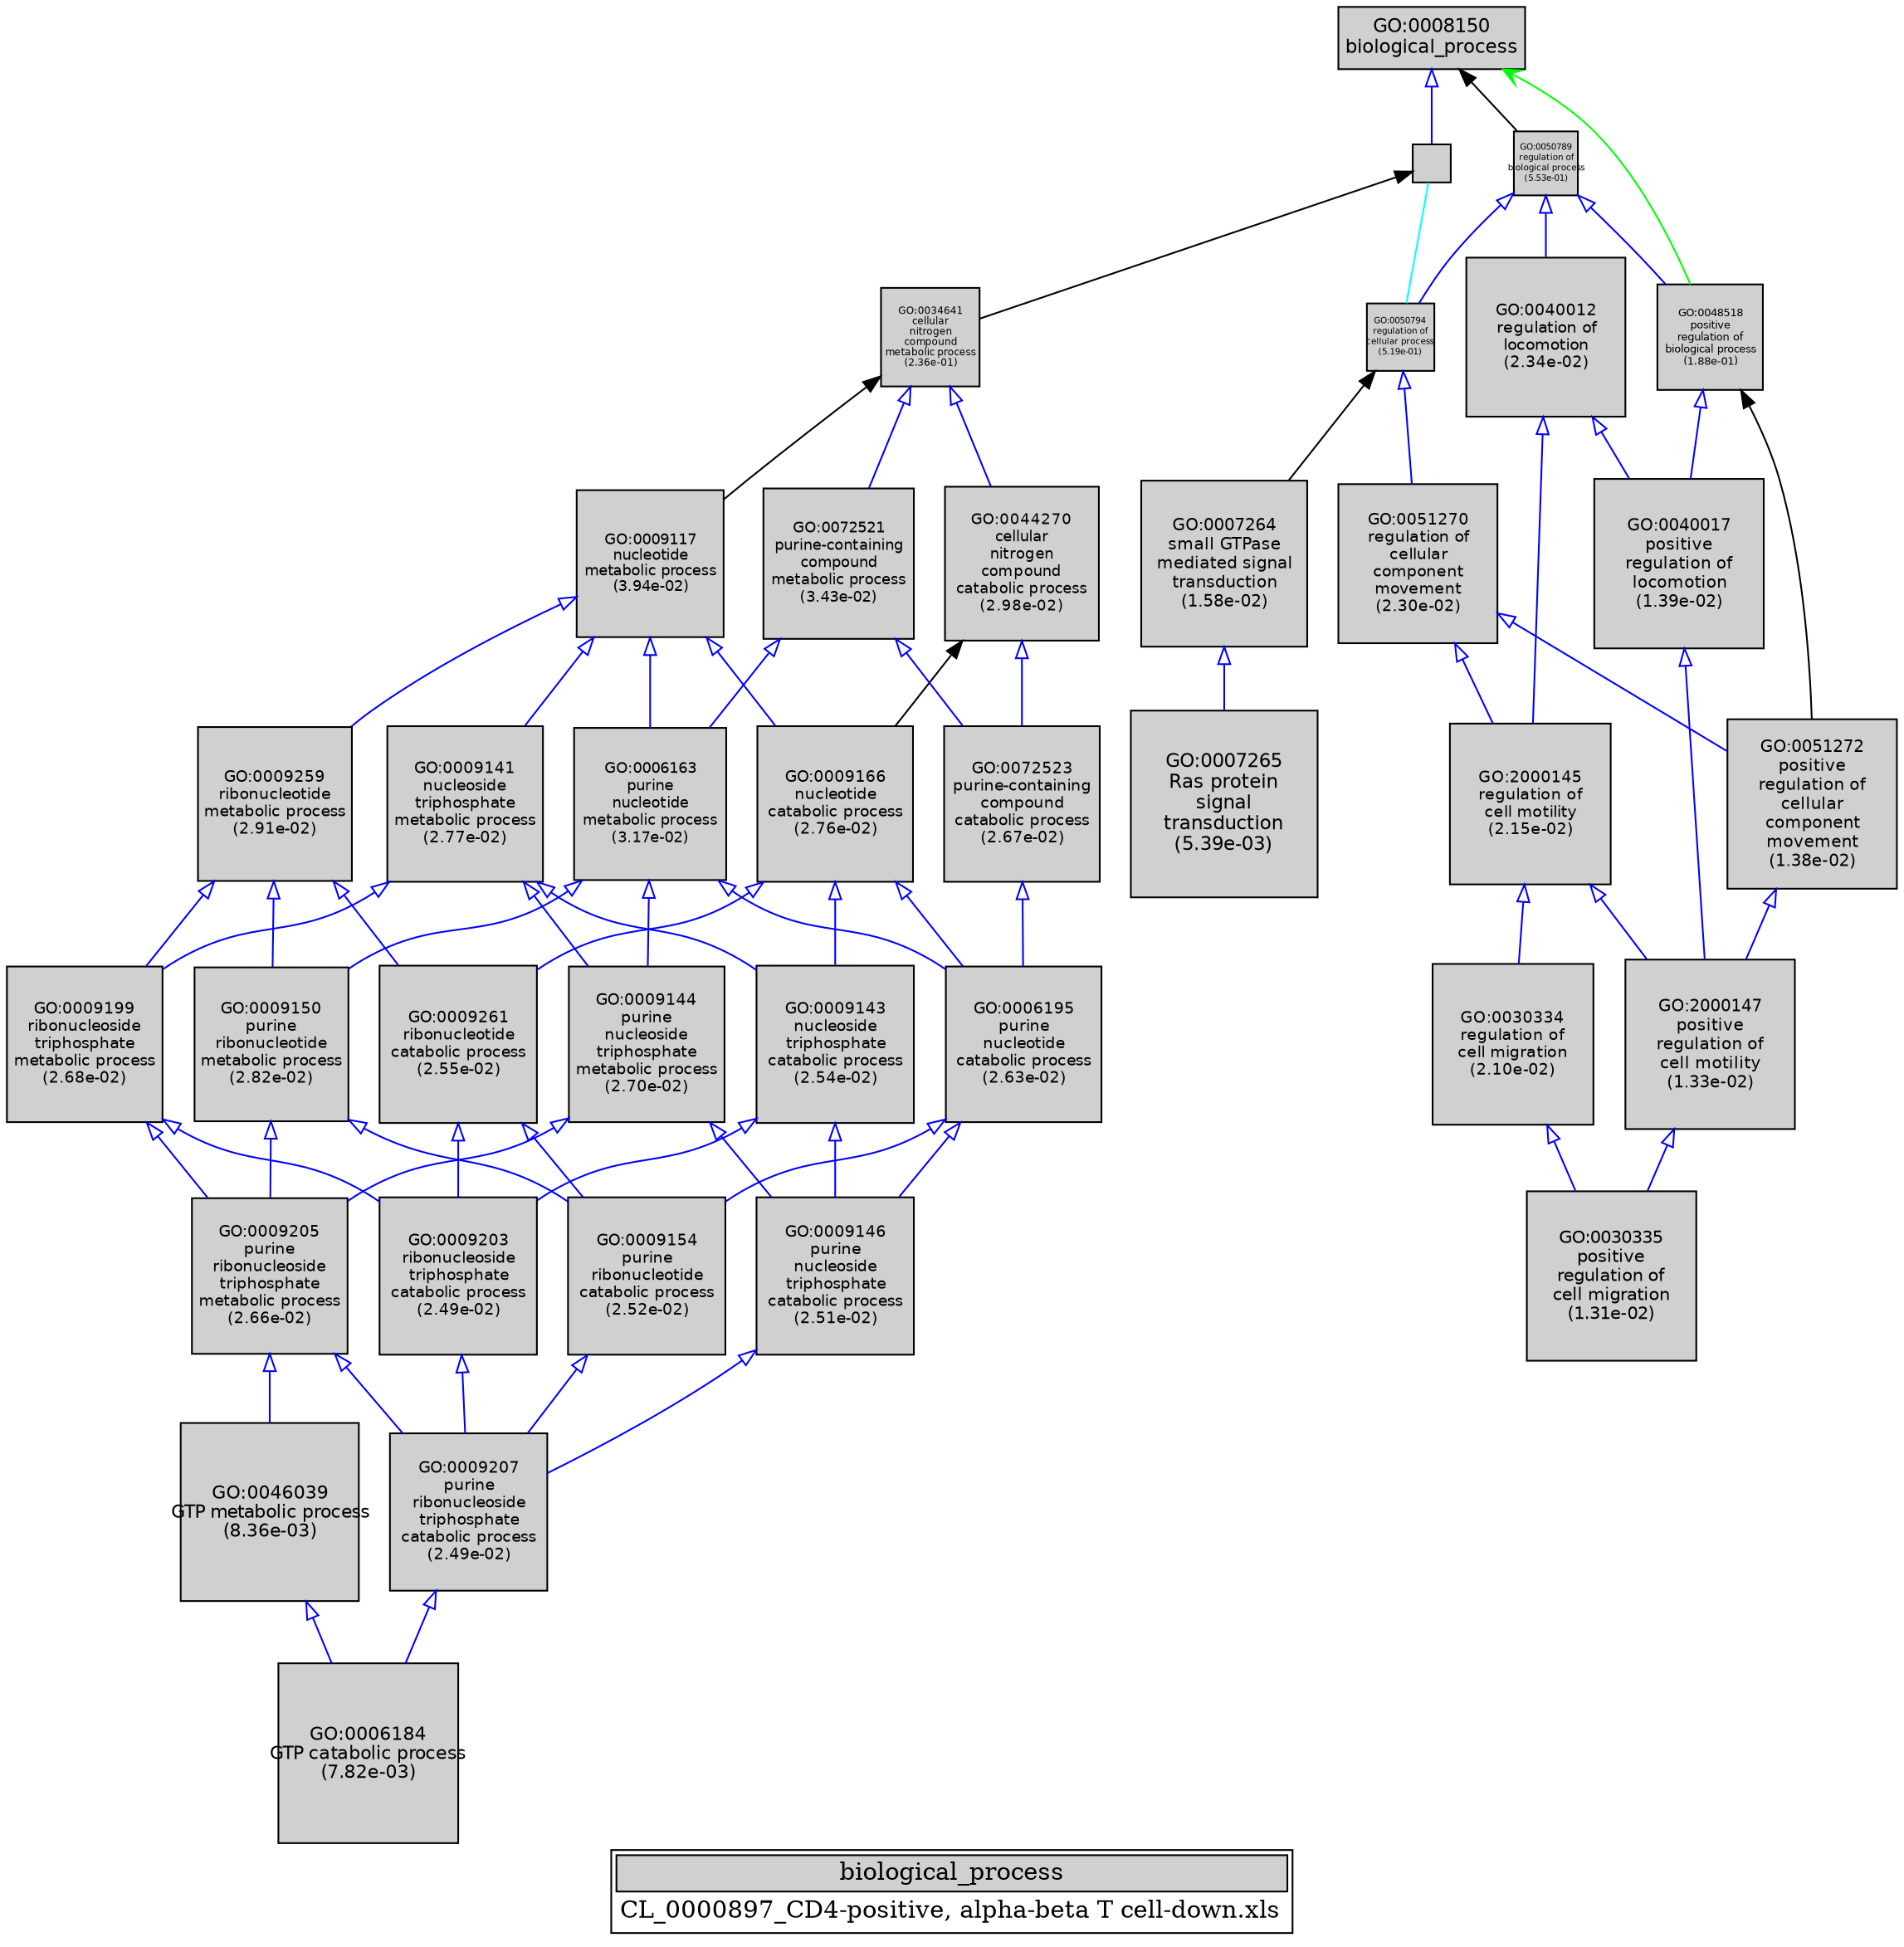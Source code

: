 digraph "biological_process" {
graph [ bgcolor = "#FFFFFF", label = <<TABLE COLOR="black" BGCOLOR="white"><TR><TD COLSPAN="2" BGCOLOR="#D0D0D0"><FONT COLOR="black">biological_process</FONT></TD></TR><TR><TD BORDER="0">CL_0000897_CD4-positive, alpha-beta T cell-down.xls</TD></TR></TABLE>> ];
node [ fontname = "Helvetica" ];

subgraph "nodes" {

node [ style = "filled", fixedsize = "true", width = 1, shape = "box", fontsize = 9, fillcolor = "#D0D0D0", fontcolor = "black", color = "black" ];

"GO:0009987" [ URL = "#GO:0009987", label = "", width = 0.30608408274, shape = "box", height = 0.30608408274 ];
"GO:0072523" [ URL = "#GO:0072523", label = <<TABLE BORDER="0"><TR><TD>GO:0072523<BR/>purine-containing<BR/>compound<BR/>catabolic process<BR/>(2.67e-02)</TD></TR></TABLE>>, width = 1.25063305373, shape = "box", fontsize = 9.00455798686, height = 1.25063305373 ];
"GO:0051272" [ URL = "#GO:0051272", label = <<TABLE BORDER="0"><TR><TD>GO:0051272<BR/>positive<BR/>regulation of<BR/>cellular<BR/>component<BR/>movement<BR/>(1.38e-02)</TD></TR></TABLE>>, width = 1.35884059392, shape = "box", fontsize = 9.78365227621, height = 1.35884059392 ];
"GO:0009141" [ URL = "#GO:0009141", label = <<TABLE BORDER="0"><TR><TD>GO:0009141<BR/>nucleoside<BR/>triphosphate<BR/>metabolic process<BR/>(2.77e-02)</TD></TR></TABLE>>, width = 1.24424208411, shape = "box", fontsize = 8.95854300558, height = 1.24424208411 ];
"GO:0048518" [ URL = "#GO:0048518", label = <<TABLE BORDER="0"><TR><TD>GO:0048518<BR/>positive<BR/>regulation of<BR/>biological process<BR/>(1.88e-01)</TD></TR></TABLE>>, width = 0.851883295851, shape = "box", fontsize = 6.13355973013, height = 0.851883295851 ];
"GO:0009154" [ URL = "#GO:0009154", label = <<TABLE BORDER="0"><TR><TD>GO:0009154<BR/>purine<BR/>ribonucleotide<BR/>catabolic process<BR/>(2.52e-02)</TD></TR></TABLE>>, width = 1.26039522429, shape = "box", fontsize = 9.07484561489, height = 1.26039522429 ];
"GO:0030334" [ URL = "#GO:0030334", label = <<TABLE BORDER="0"><TR><TD>GO:0030334<BR/>regulation of<BR/>cell migration<BR/>(2.10e-02)</TD></TR></TABLE>>, width = 1.2913966434, shape = "box", fontsize = 9.29805583251, height = 1.2913966434 ];
"GO:0040017" [ URL = "#GO:0040017", label = <<TABLE BORDER="0"><TR><TD>GO:0040017<BR/>positive<BR/>regulation of<BR/>locomotion<BR/>(1.39e-02)</TD></TR></TABLE>>, width = 1.35807247031, shape = "box", fontsize = 9.77812178621, height = 1.35807247031 ];
"GO:0009207" [ URL = "#GO:0009207", label = <<TABLE BORDER="0"><TR><TD>GO:0009207<BR/>purine<BR/>ribonucleoside<BR/>triphosphate<BR/>catabolic process<BR/>(2.49e-02)</TD></TR></TABLE>>, width = 1.26268295478, shape = "box", fontsize = 9.09131727444, height = 1.26268295478 ];
"GO:0030335" [ URL = "#GO:0030335", label = <<TABLE BORDER="0"><TR><TD>GO:0030335<BR/>positive<BR/>regulation of<BR/>cell migration<BR/>(1.31e-02)</TD></TR></TABLE>>, width = 1.3667096771, shape = "box", fontsize = 9.84030967515, height = 1.3667096771 ];
"GO:0044270" [ URL = "#GO:0044270", label = <<TABLE BORDER="0"><TR><TD>GO:0044270<BR/>cellular<BR/>nitrogen<BR/>compound<BR/>catabolic process<BR/>(2.98e-02)</TD></TR></TABLE>>, width = 1.2312529184, shape = "box", fontsize = 8.8650210125, height = 1.2312529184 ];
"GO:0009146" [ URL = "#GO:0009146", label = <<TABLE BORDER="0"><TR><TD>GO:0009146<BR/>purine<BR/>nucleoside<BR/>triphosphate<BR/>catabolic process<BR/>(2.51e-02)</TD></TR></TABLE>>, width = 1.26130712218, shape = "box", fontsize = 9.08141127966, height = 1.26130712218 ];
"GO:0008150" [ URL = "#GO:0008150", label = <<TABLE BORDER="0"><TR><TD>GO:0008150<BR/>biological_process</TD></TR></TABLE>>, width = 1.5, shape = "box", fontsize = 10.8 ];
"GO:0050794" [ URL = "#GO:0050794", label = <<TABLE BORDER="0"><TR><TD>GO:0050794<BR/>regulation of<BR/>cellular process<BR/>(5.19e-01)</TD></TR></TABLE>>, width = 0.539822154608, shape = "box", fontsize = 5.0, height = 0.539822154608 ];
"GO:0040012" [ URL = "#GO:0040012", label = <<TABLE BORDER="0"><TR><TD>GO:0040012<BR/>regulation of<BR/>locomotion<BR/>(2.34e-02)</TD></TR></TABLE>>, width = 1.27259462116, shape = "box", fontsize = 9.16268127233, height = 1.27259462116 ];
"GO:0007265" [ URL = "#GO:0007265", label = <<TABLE BORDER="0"><TR><TD>GO:0007265<BR/>Ras protein<BR/>signal<BR/>transduction<BR/>(5.39e-03)</TD></TR></TABLE>>, width = 1.5, shape = "box", fontsize = 10.8, height = 1.5 ];
"GO:0034641" [ URL = "#GO:0034641", label = <<TABLE BORDER="0"><TR><TD>GO:0034641<BR/>cellular<BR/>nitrogen<BR/>compound<BR/>metabolic process<BR/>(2.36e-01)</TD></TR></TABLE>>, width = 0.793131586053, shape = "box", fontsize = 5.71054741958, height = 0.793131586053 ];
"GO:0009117" [ URL = "#GO:0009117", label = <<TABLE BORDER="0"><TR><TD>GO:0009117<BR/>nucleotide<BR/>metabolic process<BR/>(3.94e-02)</TD></TR></TABLE>>, width = 1.18183839694, shape = "box", fontsize = 8.50923645798, height = 1.18183839694 ];
"GO:0051270" [ URL = "#GO:0051270", label = <<TABLE BORDER="0"><TR><TD>GO:0051270<BR/>regulation of<BR/>cellular<BR/>component<BR/>movement<BR/>(2.30e-02)</TD></TR></TABLE>>, width = 1.27552174886, shape = "box", fontsize = 9.18375659181, height = 1.27552174886 ];
"GO:0006184" [ URL = "#GO:0006184", label = <<TABLE BORDER="0"><TR><TD>GO:0006184<BR/>GTP catabolic process<BR/>(7.82e-03)</TD></TR></TABLE>>, width = 1.44590816264, shape = "box", fontsize = 10.410538771, height = 1.44590816264 ];
"GO:0009150" [ URL = "#GO:0009150", label = <<TABLE BORDER="0"><TR><TD>GO:0009150<BR/>purine<BR/>ribonucleotide<BR/>metabolic process<BR/>(2.82e-02)</TD></TR></TABLE>>, width = 1.24091534104, shape = "box", fontsize = 8.93459045546, height = 1.24091534104 ];
"GO:0050789" [ URL = "#GO:0050789", label = <<TABLE BORDER="0"><TR><TD>GO:0050789<BR/>regulation of<BR/>biological process<BR/>(5.53e-01)</TD></TR></TABLE>>, width = 0.513970010604, shape = "box", fontsize = 5.0, height = 0.513970010604 ];
"GO:0009259" [ URL = "#GO:0009259", label = <<TABLE BORDER="0"><TR><TD>GO:0009259<BR/>ribonucleotide<BR/>metabolic process<BR/>(2.91e-02)</TD></TR></TABLE>>, width = 1.23562419029, shape = "box", fontsize = 8.89649417006, height = 1.23562419029 ];
"GO:0009143" [ URL = "#GO:0009143", label = <<TABLE BORDER="0"><TR><TD>GO:0009143<BR/>nucleoside<BR/>triphosphate<BR/>catabolic process<BR/>(2.54e-02)</TD></TR></TABLE>>, width = 1.2590352551, shape = "box", fontsize = 9.0650538367, height = 1.2590352551 ];
"GO:0046039" [ URL = "#GO:0046039", label = <<TABLE BORDER="0"><TR><TD>GO:0046039<BR/>GTP metabolic process<BR/>(8.36e-03)</TD></TR></TABLE>>, width = 1.43598363551, shape = "box", fontsize = 10.3390821757, height = 1.43598363551 ];
"GO:0009261" [ URL = "#GO:0009261", label = <<TABLE BORDER="0"><TR><TD>GO:0009261<BR/>ribonucleotide<BR/>catabolic process<BR/>(2.55e-02)</TD></TR></TABLE>>, width = 1.25858401148, shape = "box", fontsize = 9.06180488267, height = 1.25858401148 ];
"GO:0006163" [ URL = "#GO:0006163", label = <<TABLE BORDER="0"><TR><TD>GO:0006163<BR/>purine<BR/>nucleotide<BR/>metabolic process<BR/>(3.17e-02)</TD></TR></TABLE>>, width = 1.22053246584, shape = "box", fontsize = 8.78783375405, height = 1.22053246584 ];
"GO:2000145" [ URL = "#GO:2000145", label = <<TABLE BORDER="0"><TR><TD>GO:2000145<BR/>regulation of<BR/>cell motility<BR/>(2.15e-02)</TD></TR></TABLE>>, width = 1.28717246912, shape = "box", fontsize = 9.26764177767, height = 1.28717246912 ];
"GO:0072521" [ URL = "#GO:0072521", label = <<TABLE BORDER="0"><TR><TD>GO:0072521<BR/>purine-containing<BR/>compound<BR/>metabolic process<BR/>(3.43e-02)</TD></TR></TABLE>>, width = 1.20682397677, shape = "box", fontsize = 8.68913263278, height = 1.20682397677 ];
"GO:2000147" [ URL = "#GO:2000147", label = <<TABLE BORDER="0"><TR><TD>GO:2000147<BR/>positive<BR/>regulation of<BR/>cell motility<BR/>(1.33e-02)</TD></TR></TABLE>>, width = 1.36510774595, shape = "box", fontsize = 9.82877577082, height = 1.36510774595 ];
"GO:0006195" [ URL = "#GO:0006195", label = <<TABLE BORDER="0"><TR><TD>GO:0006195<BR/>purine<BR/>nucleotide<BR/>catabolic process<BR/>(2.63e-02)</TD></TR></TABLE>>, width = 1.25324805112, shape = "box", fontsize = 9.02338596805, height = 1.25324805112 ];
"GO:0009166" [ URL = "#GO:0009166", label = <<TABLE BORDER="0"><TR><TD>GO:0009166<BR/>nucleotide<BR/>catabolic process<BR/>(2.76e-02)</TD></TR></TABLE>>, width = 1.2450824788, shape = "box", fontsize = 8.96459384738, height = 1.2450824788 ];
"GO:0009144" [ URL = "#GO:0009144", label = <<TABLE BORDER="0"><TR><TD>GO:0009144<BR/>purine<BR/>nucleoside<BR/>triphosphate<BR/>metabolic process<BR/>(2.70e-02)</TD></TR></TABLE>>, width = 1.24847987877, shape = "box", fontsize = 8.98905512716, height = 1.24847987877 ];
"GO:0009199" [ URL = "#GO:0009199", label = <<TABLE BORDER="0"><TR><TD>GO:0009199<BR/>ribonucleoside<BR/>triphosphate<BR/>metabolic process<BR/>(2.68e-02)</TD></TR></TABLE>>, width = 1.2497689848, shape = "box", fontsize = 8.99833669057, height = 1.2497689848 ];
"GO:0007264" [ URL = "#GO:0007264", label = <<TABLE BORDER="0"><TR><TD>GO:0007264<BR/>small GTPase<BR/>mediated signal<BR/>transduction<BR/>(1.58e-02)</TD></TR></TABLE>>, width = 1.33711468004, shape = "box", fontsize = 9.62722569627, height = 1.33711468004 ];
"GO:0009203" [ URL = "#GO:0009203", label = <<TABLE BORDER="0"><TR><TD>GO:0009203<BR/>ribonucleoside<BR/>triphosphate<BR/>catabolic process<BR/>(2.49e-02)</TD></TR></TABLE>>, width = 1.26222327183, shape = "box", fontsize = 9.0880075572, height = 1.26222327183 ];
"GO:0009205" [ URL = "#GO:0009205", label = <<TABLE BORDER="0"><TR><TD>GO:0009205<BR/>purine<BR/>ribonucleoside<BR/>triphosphate<BR/>metabolic process<BR/>(2.66e-02)</TD></TR></TABLE>>, width = 1.25106650115, shape = "box", fontsize = 9.00767880826, height = 1.25106650115 ];
}
subgraph "edges" {


edge [ dir = "back", weight = 1 ];
subgraph "regulates" {


edge [ color = "cyan", arrowtail = "none" ];
subgraph "positive" {


edge [ color = "green", arrowtail = "vee" ];
"GO:0008150" -> "GO:0048518";
}
subgraph "negative" {


edge [ color = "red", arrowtail = "tee" ];
}
"GO:0009987" -> "GO:0050794";
}
subgraph "part_of" {


edge [ color = "purple", arrowtail = "diamond", weight = 2.5 ];
}
subgraph "is_a" {


edge [ color = "blue", arrowtail = "empty", weight = 5.0 ];
"GO:0009144" -> "GO:0009146";
"GO:0009154" -> "GO:0009207";
"GO:0009117" -> "GO:0009141";
"GO:0009203" -> "GO:0009207";
"GO:0009166" -> "GO:0009143";
"GO:0009143" -> "GO:0009146";
"GO:2000145" -> "GO:2000147";
"GO:0009205" -> "GO:0046039";
"GO:0009146" -> "GO:0009207";
"GO:0009259" -> "GO:0009261";
"GO:0009199" -> "GO:0009203";
"GO:2000145" -> "GO:0030334";
"GO:0009144" -> "GO:0009205";
"GO:0009141" -> "GO:0009144";
"GO:0008150" -> "GO:0009987";
"GO:0009259" -> "GO:0009150";
"GO:0050789" -> "GO:0048518";
"GO:0009117" -> "GO:0009259";
"GO:0009166" -> "GO:0006195";
"GO:0046039" -> "GO:0006184";
"GO:0009207" -> "GO:0006184";
"GO:0009261" -> "GO:0009203";
"GO:0007264" -> "GO:0007265";
"GO:0009117" -> "GO:0009166";
"GO:0044270" -> "GO:0072523";
"GO:0006195" -> "GO:0009154";
"GO:0040017" -> "GO:2000147";
"GO:0009141" -> "GO:0009143";
"GO:0009141" -> "GO:0009199";
"GO:0009199" -> "GO:0009205";
"GO:0051270" -> "GO:0051272";
"GO:0050794" -> "GO:0051270";
"GO:2000147" -> "GO:0030335";
"GO:0072523" -> "GO:0006195";
"GO:0034641" -> "GO:0044270";
"GO:0009150" -> "GO:0009154";
"GO:0048518" -> "GO:0040017";
"GO:0051272" -> "GO:2000147";
"GO:0050789" -> "GO:0050794";
"GO:0009261" -> "GO:0009154";
"GO:0009150" -> "GO:0009205";
"GO:0034641" -> "GO:0072521";
"GO:0050789" -> "GO:0040012";
"GO:0009166" -> "GO:0009261";
"GO:0009143" -> "GO:0009203";
"GO:0006163" -> "GO:0009144";
"GO:0030334" -> "GO:0030335";
"GO:0006163" -> "GO:0006195";
"GO:0040012" -> "GO:2000145";
"GO:0040012" -> "GO:0040017";
"GO:0072521" -> "GO:0072523";
"GO:0009259" -> "GO:0009199";
"GO:0006163" -> "GO:0009150";
"GO:0009205" -> "GO:0009207";
"GO:0009117" -> "GO:0006163";
"GO:0006195" -> "GO:0009146";
"GO:0051270" -> "GO:2000145";
"GO:0072521" -> "GO:0006163";
}
"GO:0034641" -> "GO:0009117";
"GO:0050794" -> "GO:0007264";
"GO:0008150" -> "GO:0050789";
"GO:0009987" -> "GO:0034641";
"GO:0048518" -> "GO:0051272";
"GO:0044270" -> "GO:0009166";
}
}
